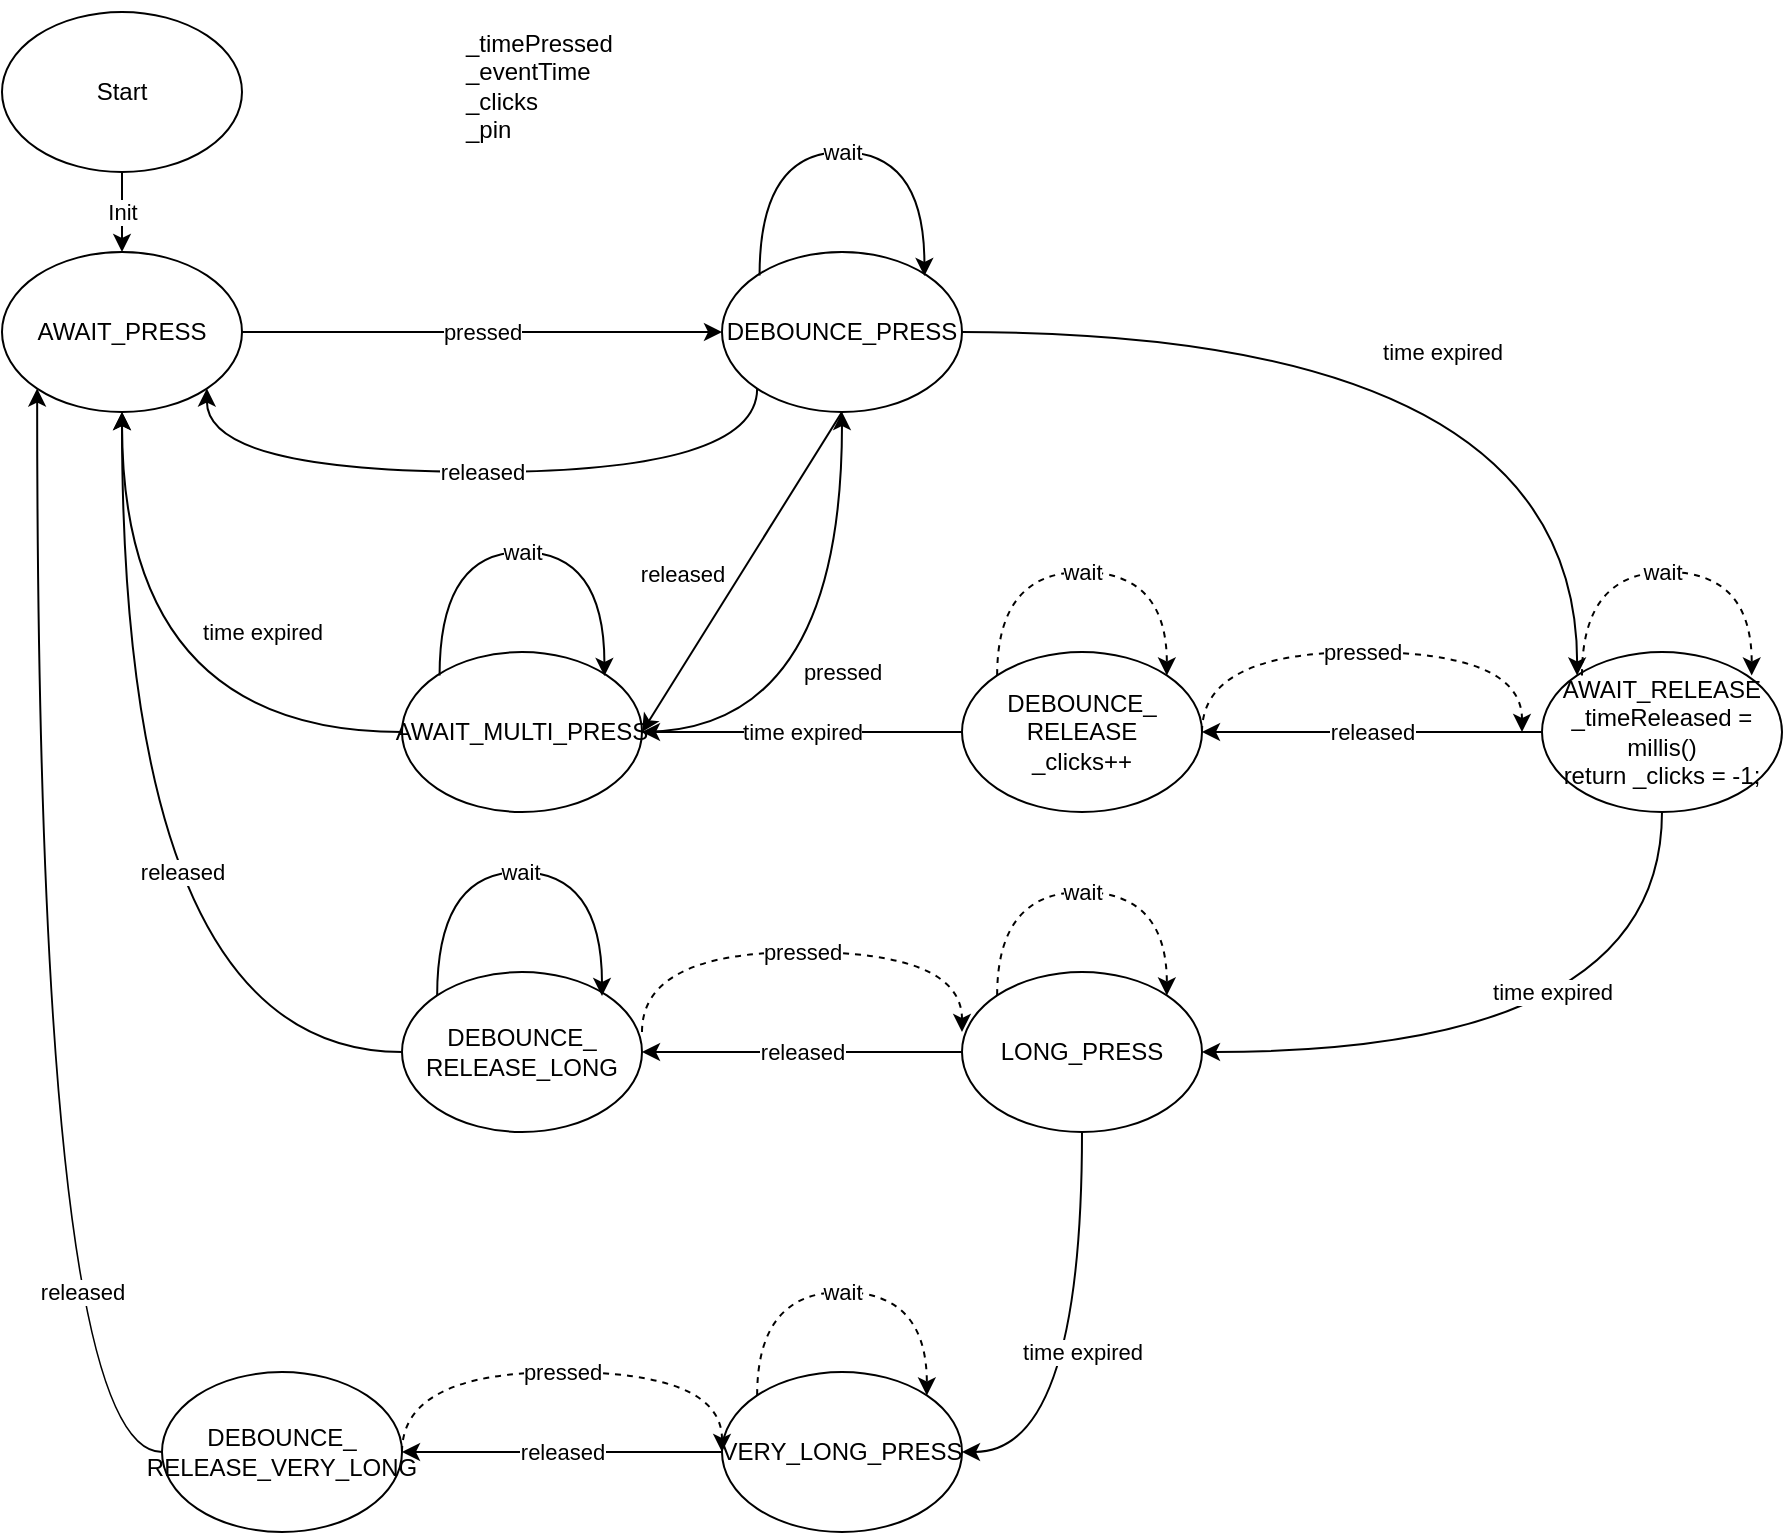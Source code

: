 <mxfile version="13.9.9" type="device" pages="6"><diagram id="E38AAPGU7c0h2o5VEmhs" name="State Machine"><mxGraphModel dx="1086" dy="926" grid="1" gridSize="10" guides="1" tooltips="1" connect="1" arrows="1" fold="1" page="1" pageScale="1" pageWidth="827" pageHeight="1169" math="0" shadow="0"><root><mxCell id="0"/><mxCell id="1" parent="0"/><mxCell id="msKgIhU1QbgDzldDxVYP-1" value="Start" style="ellipse;whiteSpace=wrap;html=1;" parent="1" vertex="1"><mxGeometry x="40" y="40" width="120" height="80" as="geometry"/></mxCell><mxCell id="msKgIhU1QbgDzldDxVYP-2" value="" style="endArrow=classic;html=1;exitX=0.5;exitY=1;exitDx=0;exitDy=0;" parent="1" source="msKgIhU1QbgDzldDxVYP-1" target="msKgIhU1QbgDzldDxVYP-4" edge="1"><mxGeometry relative="1" as="geometry"><mxPoint x="350" y="480" as="sourcePoint"/><mxPoint x="450" y="480" as="targetPoint"/></mxGeometry></mxCell><mxCell id="msKgIhU1QbgDzldDxVYP-3" value="Init" style="edgeLabel;resizable=0;html=1;align=center;verticalAlign=middle;" parent="msKgIhU1QbgDzldDxVYP-2" connectable="0" vertex="1"><mxGeometry relative="1" as="geometry"/></mxCell><UserObject label="AWAIT_PRESS" link="data:page/id,1SXPINGzcglXbOwDwAcH" id="msKgIhU1QbgDzldDxVYP-4"><mxCell style="ellipse;whiteSpace=wrap;html=1;" parent="1" vertex="1"><mxGeometry x="40" y="160" width="120" height="80" as="geometry"/></mxCell></UserObject><UserObject label="DEBOUNCE_PRESS" link="data:page/id,umvYSDIdVLwKMxD__BRO" id="msKgIhU1QbgDzldDxVYP-5"><mxCell style="ellipse;whiteSpace=wrap;html=1;" parent="1" vertex="1"><mxGeometry x="400" y="160" width="120" height="80" as="geometry"/></mxCell></UserObject><UserObject label="AWAIT_RELEASE&lt;br&gt;_timeReleased = millis()&lt;br&gt;return _clicks = -1;" link="data:page/id,mtcKBBccApfZ5TtFrZco" id="msKgIhU1QbgDzldDxVYP-14"><mxCell style="ellipse;whiteSpace=wrap;html=1;" parent="1" vertex="1"><mxGeometry x="810" y="360" width="120" height="80" as="geometry"/></mxCell></UserObject><UserObject label="DEBOUNCE_ RELEASE&lt;br&gt;_clicks++" link="data:page/id,RBLxszRk6NxzeCGEtXUQ" id="msKgIhU1QbgDzldDxVYP-15"><mxCell style="ellipse;whiteSpace=wrap;html=1;" parent="1" vertex="1"><mxGeometry x="520" y="360" width="120" height="80" as="geometry"/></mxCell></UserObject><mxCell id="msKgIhU1QbgDzldDxVYP-16" value="DEBOUNCE_ RELEASE_LONG" style="ellipse;whiteSpace=wrap;html=1;" parent="1" vertex="1"><mxGeometry x="240" y="520" width="120" height="80" as="geometry"/></mxCell><UserObject label="AWAIT_MULTI_PRESS" link="data:page/id,gFVCoux1RvqY4Of76ifM" id="msKgIhU1QbgDzldDxVYP-17"><mxCell style="ellipse;whiteSpace=wrap;html=1;" parent="1" vertex="1"><mxGeometry x="240" y="360" width="120" height="80" as="geometry"/></mxCell></UserObject><mxCell id="msKgIhU1QbgDzldDxVYP-18" value="released" style="endArrow=classic;html=1;entryX=0.5;entryY=1;entryDx=0;entryDy=0;exitX=0;exitY=0.5;exitDx=0;exitDy=0;edgeStyle=orthogonalEdgeStyle;curved=1;" parent="1" source="msKgIhU1QbgDzldDxVYP-16" target="msKgIhU1QbgDzldDxVYP-4" edge="1"><mxGeometry y="-30" relative="1" as="geometry"><mxPoint x="140" y="460" as="sourcePoint"/><mxPoint x="240" y="460" as="targetPoint"/><mxPoint as="offset"/></mxGeometry></mxCell><mxCell id="msKgIhU1QbgDzldDxVYP-20" value="" style="endArrow=classic;html=1;exitX=1;exitY=0.5;exitDx=0;exitDy=0;entryX=0;entryY=0;entryDx=0;entryDy=0;edgeStyle=orthogonalEdgeStyle;curved=1;" parent="1" source="msKgIhU1QbgDzldDxVYP-5" target="msKgIhU1QbgDzldDxVYP-14" edge="1"><mxGeometry relative="1" as="geometry"><mxPoint x="130" y="300" as="sourcePoint"/><mxPoint x="230" y="300" as="targetPoint"/></mxGeometry></mxCell><mxCell id="msKgIhU1QbgDzldDxVYP-21" value="time expired" style="edgeLabel;resizable=0;html=1;align=center;verticalAlign=middle;" parent="msKgIhU1QbgDzldDxVYP-20" connectable="0" vertex="1"><mxGeometry relative="1" as="geometry"><mxPoint y="10" as="offset"/></mxGeometry></mxCell><mxCell id="msKgIhU1QbgDzldDxVYP-22" value="" style="endArrow=classic;html=1;exitX=0.5;exitY=1;exitDx=0;exitDy=0;entryX=1;entryY=0.5;entryDx=0;entryDy=0;edgeStyle=orthogonalEdgeStyle;curved=1;" parent="1" source="msKgIhU1QbgDzldDxVYP-14" target="msKgIhU1QbgDzldDxVYP-35" edge="1"><mxGeometry relative="1" as="geometry"><mxPoint x="500" y="470" as="sourcePoint"/><mxPoint x="600" y="470" as="targetPoint"/></mxGeometry></mxCell><mxCell id="msKgIhU1QbgDzldDxVYP-23" value="time expired" style="edgeLabel;resizable=0;html=1;align=center;verticalAlign=middle;" parent="msKgIhU1QbgDzldDxVYP-22" connectable="0" vertex="1"><mxGeometry relative="1" as="geometry"><mxPoint y="-30" as="offset"/></mxGeometry></mxCell><mxCell id="msKgIhU1QbgDzldDxVYP-24" value="" style="endArrow=classic;html=1;exitX=0;exitY=0.5;exitDx=0;exitDy=0;entryX=1;entryY=0.5;entryDx=0;entryDy=0;edgeStyle=orthogonalEdgeStyle;curved=1;" parent="1" source="msKgIhU1QbgDzldDxVYP-14" target="msKgIhU1QbgDzldDxVYP-15" edge="1"><mxGeometry relative="1" as="geometry"><mxPoint x="630" y="330" as="sourcePoint"/><mxPoint x="580" y="450" as="targetPoint"/></mxGeometry></mxCell><mxCell id="msKgIhU1QbgDzldDxVYP-25" value="released" style="edgeLabel;resizable=0;html=1;align=center;verticalAlign=middle;" parent="msKgIhU1QbgDzldDxVYP-24" connectable="0" vertex="1"><mxGeometry relative="1" as="geometry"/></mxCell><mxCell id="msKgIhU1QbgDzldDxVYP-26" value="" style="endArrow=classic;html=1;exitX=0;exitY=0.5;exitDx=0;exitDy=0;entryX=1;entryY=0.5;entryDx=0;entryDy=0;" parent="1" source="msKgIhU1QbgDzldDxVYP-15" target="msKgIhU1QbgDzldDxVYP-17" edge="1"><mxGeometry relative="1" as="geometry"><mxPoint x="120" y="360" as="sourcePoint"/><mxPoint x="220" y="360" as="targetPoint"/></mxGeometry></mxCell><mxCell id="msKgIhU1QbgDzldDxVYP-27" value="time expired" style="edgeLabel;resizable=0;html=1;align=center;verticalAlign=middle;" parent="msKgIhU1QbgDzldDxVYP-26" connectable="0" vertex="1"><mxGeometry relative="1" as="geometry"/></mxCell><mxCell id="msKgIhU1QbgDzldDxVYP-28" value="" style="endArrow=classic;html=1;exitX=0;exitY=0.5;exitDx=0;exitDy=0;entryX=0.5;entryY=1;entryDx=0;entryDy=0;edgeStyle=orthogonalEdgeStyle;curved=1;" parent="1" source="msKgIhU1QbgDzldDxVYP-17" target="msKgIhU1QbgDzldDxVYP-4" edge="1"><mxGeometry relative="1" as="geometry"><mxPoint x="120" y="360" as="sourcePoint"/><mxPoint x="220" y="360" as="targetPoint"/></mxGeometry></mxCell><mxCell id="msKgIhU1QbgDzldDxVYP-34" value="time expired" style="edgeLabel;html=1;align=center;verticalAlign=middle;resizable=0;points=[];" parent="msKgIhU1QbgDzldDxVYP-28" vertex="1" connectable="0"><mxGeometry x="-0.322" y="-37" relative="1" as="geometry"><mxPoint x="31.67" y="-13" as="offset"/></mxGeometry></mxCell><mxCell id="msKgIhU1QbgDzldDxVYP-30" value="" style="endArrow=classic;html=1;entryX=0;entryY=0.5;entryDx=0;entryDy=0;exitX=1;exitY=0.5;exitDx=0;exitDy=0;" parent="1" source="msKgIhU1QbgDzldDxVYP-4" target="msKgIhU1QbgDzldDxVYP-5" edge="1"><mxGeometry relative="1" as="geometry"><mxPoint x="230" y="199.41" as="sourcePoint"/><mxPoint x="330" y="199.41" as="targetPoint"/></mxGeometry></mxCell><mxCell id="msKgIhU1QbgDzldDxVYP-31" value="pressed" style="edgeLabel;resizable=0;html=1;align=center;verticalAlign=middle;" parent="msKgIhU1QbgDzldDxVYP-30" connectable="0" vertex="1"><mxGeometry relative="1" as="geometry"/></mxCell><mxCell id="msKgIhU1QbgDzldDxVYP-32" value="" style="endArrow=classic;html=1;exitX=1;exitY=0.5;exitDx=0;exitDy=0;entryX=0.5;entryY=1;entryDx=0;entryDy=0;edgeStyle=orthogonalEdgeStyle;curved=1;" parent="1" source="msKgIhU1QbgDzldDxVYP-17" target="msKgIhU1QbgDzldDxVYP-5" edge="1"><mxGeometry relative="1" as="geometry"><mxPoint x="240" y="310" as="sourcePoint"/><mxPoint x="340" y="310" as="targetPoint"/></mxGeometry></mxCell><mxCell id="msKgIhU1QbgDzldDxVYP-33" value="pressed" style="edgeLabel;resizable=0;html=1;align=center;verticalAlign=middle;" parent="msKgIhU1QbgDzldDxVYP-32" connectable="0" vertex="1"><mxGeometry relative="1" as="geometry"/></mxCell><mxCell id="msKgIhU1QbgDzldDxVYP-35" value="LONG_PRESS" style="ellipse;whiteSpace=wrap;html=1;" parent="1" vertex="1"><mxGeometry x="520" y="520" width="120" height="80" as="geometry"/></mxCell><mxCell id="msKgIhU1QbgDzldDxVYP-36" value="" style="endArrow=classic;html=1;entryX=1;entryY=0.5;entryDx=0;entryDy=0;exitX=0;exitY=0.5;exitDx=0;exitDy=0;" parent="1" source="msKgIhU1QbgDzldDxVYP-35" target="msKgIhU1QbgDzldDxVYP-16" edge="1"><mxGeometry relative="1" as="geometry"><mxPoint x="410" y="480" as="sourcePoint"/><mxPoint x="510" y="480" as="targetPoint"/></mxGeometry></mxCell><mxCell id="msKgIhU1QbgDzldDxVYP-37" value="released" style="edgeLabel;resizable=0;html=1;align=center;verticalAlign=middle;" parent="msKgIhU1QbgDzldDxVYP-36" connectable="0" vertex="1"><mxGeometry relative="1" as="geometry"/></mxCell><mxCell id="msKgIhU1QbgDzldDxVYP-38" value="VERY_LONG_PRESS" style="ellipse;whiteSpace=wrap;html=1;" parent="1" vertex="1"><mxGeometry x="400" y="720" width="120" height="80" as="geometry"/></mxCell><mxCell id="msKgIhU1QbgDzldDxVYP-39" value="" style="endArrow=classic;html=1;exitX=0.5;exitY=1;exitDx=0;exitDy=0;entryX=1;entryY=0.5;entryDx=0;entryDy=0;edgeStyle=orthogonalEdgeStyle;curved=1;" parent="1" source="msKgIhU1QbgDzldDxVYP-35" target="msKgIhU1QbgDzldDxVYP-38" edge="1"><mxGeometry relative="1" as="geometry"><mxPoint x="240" y="480" as="sourcePoint"/><mxPoint x="340" y="480" as="targetPoint"/></mxGeometry></mxCell><mxCell id="msKgIhU1QbgDzldDxVYP-40" value="time expired" style="edgeLabel;resizable=0;html=1;align=center;verticalAlign=middle;" parent="msKgIhU1QbgDzldDxVYP-39" connectable="0" vertex="1"><mxGeometry relative="1" as="geometry"/></mxCell><mxCell id="msKgIhU1QbgDzldDxVYP-44" value="" style="endArrow=classic;html=1;edgeStyle=orthogonalEdgeStyle;curved=1;entryX=1;entryY=0.5;entryDx=0;entryDy=0;" parent="1" source="msKgIhU1QbgDzldDxVYP-38" target="CWgchxriJYSUsv_9fSlw-1" edge="1"><mxGeometry relative="1" as="geometry"><mxPoint x="350" y="780" as="sourcePoint"/><mxPoint x="110" y="720" as="targetPoint"/><Array as="points"/></mxGeometry></mxCell><mxCell id="msKgIhU1QbgDzldDxVYP-45" value="released" style="edgeLabel;resizable=0;html=1;align=center;verticalAlign=middle;" parent="msKgIhU1QbgDzldDxVYP-44" connectable="0" vertex="1"><mxGeometry relative="1" as="geometry"/></mxCell><mxCell id="msKgIhU1QbgDzldDxVYP-48" value="" style="endArrow=classic;html=1;edgeStyle=orthogonalEdgeStyle;curved=1;exitX=0;exitY=0;exitDx=0;exitDy=0;" parent="1" source="msKgIhU1QbgDzldDxVYP-16" edge="1"><mxGeometry relative="1" as="geometry"><mxPoint x="290" y="480" as="sourcePoint"/><mxPoint x="340" y="532" as="targetPoint"/><Array as="points"><mxPoint x="258" y="470"/><mxPoint x="340" y="470"/></Array></mxGeometry></mxCell><mxCell id="msKgIhU1QbgDzldDxVYP-49" value="wait" style="edgeLabel;resizable=0;html=1;align=center;verticalAlign=middle;" parent="msKgIhU1QbgDzldDxVYP-48" connectable="0" vertex="1"><mxGeometry relative="1" as="geometry"/></mxCell><mxCell id="xvjPUI_PGttcjpS48xag-2" value="&lt;br&gt;_timePressed&lt;br&gt;_eventTime&amp;nbsp;&lt;br&gt;_clicks&lt;br&gt;_pin" style="text;html=1;strokeColor=none;fillColor=none;align=left;verticalAlign=middle;whiteSpace=wrap;rounded=0;" parent="1" vertex="1"><mxGeometry x="270" y="60" width="40" height="20" as="geometry"/></mxCell><mxCell id="xvjPUI_PGttcjpS48xag-7" value="" style="endArrow=classic;html=1;exitX=0;exitY=1;exitDx=0;exitDy=0;edgeStyle=orthogonalEdgeStyle;curved=1;entryX=1;entryY=1;entryDx=0;entryDy=0;" parent="1" source="msKgIhU1QbgDzldDxVYP-5" target="msKgIhU1QbgDzldDxVYP-4" edge="1"><mxGeometry relative="1" as="geometry"><mxPoint x="210" y="230" as="sourcePoint"/><mxPoint x="160" y="220" as="targetPoint"/><Array as="points"><mxPoint x="418" y="270"/><mxPoint x="142" y="270"/></Array></mxGeometry></mxCell><mxCell id="xvjPUI_PGttcjpS48xag-8" value="released" style="edgeLabel;resizable=0;html=1;align=center;verticalAlign=middle;" parent="xvjPUI_PGttcjpS48xag-7" connectable="0" vertex="1"><mxGeometry relative="1" as="geometry"/></mxCell><mxCell id="xvjPUI_PGttcjpS48xag-9" value="" style="endArrow=classic;html=1;edgeStyle=orthogonalEdgeStyle;curved=1;exitX=0;exitY=0;exitDx=0;exitDy=0;" parent="1" edge="1"><mxGeometry relative="1" as="geometry"><mxPoint x="418.774" y="171.716" as="sourcePoint"/><mxPoint x="501.2" y="172" as="targetPoint"/><Array as="points"><mxPoint x="419.2" y="110"/><mxPoint x="501.2" y="110"/></Array></mxGeometry></mxCell><mxCell id="xvjPUI_PGttcjpS48xag-10" value="wait" style="edgeLabel;resizable=0;html=1;align=center;verticalAlign=middle;" parent="xvjPUI_PGttcjpS48xag-9" connectable="0" vertex="1"><mxGeometry relative="1" as="geometry"/></mxCell><mxCell id="5f1JLdYEF_1j6oZrMxsc-1" value="" style="endArrow=classic;html=1;edgeStyle=orthogonalEdgeStyle;curved=1;exitX=0;exitY=0;exitDx=0;exitDy=0;" parent="1" edge="1"><mxGeometry relative="1" as="geometry"><mxPoint x="258.784" y="371.716" as="sourcePoint"/><mxPoint x="341.21" y="372" as="targetPoint"/><Array as="points"><mxPoint x="259.21" y="310"/><mxPoint x="341.21" y="310"/></Array></mxGeometry></mxCell><mxCell id="5f1JLdYEF_1j6oZrMxsc-2" value="wait" style="edgeLabel;resizable=0;html=1;align=center;verticalAlign=middle;" parent="5f1JLdYEF_1j6oZrMxsc-1" connectable="0" vertex="1"><mxGeometry relative="1" as="geometry"/></mxCell><mxCell id="5f1JLdYEF_1j6oZrMxsc-3" value="" style="endArrow=classic;html=1;" parent="1" edge="1"><mxGeometry relative="1" as="geometry"><mxPoint x="460" y="240" as="sourcePoint"/><mxPoint x="360" y="400" as="targetPoint"/></mxGeometry></mxCell><mxCell id="5f1JLdYEF_1j6oZrMxsc-4" value="released" style="edgeLabel;resizable=0;html=1;align=center;verticalAlign=middle;" parent="5f1JLdYEF_1j6oZrMxsc-3" connectable="0" vertex="1"><mxGeometry relative="1" as="geometry"><mxPoint x="-30.18" y="0.29" as="offset"/></mxGeometry></mxCell><mxCell id="VhyqnMH0IOUGk03z1Ydu-6" value="released" style="endArrow=classic;html=1;edgeStyle=orthogonalEdgeStyle;curved=1;exitX=0;exitY=0.5;exitDx=0;exitDy=0;entryX=0;entryY=1;entryDx=0;entryDy=0;" parent="1" source="CWgchxriJYSUsv_9fSlw-1" target="msKgIhU1QbgDzldDxVYP-4" edge="1"><mxGeometry x="-0.521" y="-22" width="50" height="50" relative="1" as="geometry"><mxPoint x="-60" y="640" as="sourcePoint"/><mxPoint x="100" y="250" as="targetPoint"/><Array as="points"><mxPoint x="58" y="760"/></Array><mxPoint as="offset"/></mxGeometry></mxCell><mxCell id="VhyqnMH0IOUGk03z1Ydu-7" value="" style="endArrow=classic;html=1;edgeStyle=orthogonalEdgeStyle;curved=1;exitX=0;exitY=0;exitDx=0;exitDy=0;entryX=1;entryY=0;entryDx=0;entryDy=0;dashed=1;" parent="1" edge="1" target="msKgIhU1QbgDzldDxVYP-38" source="msKgIhU1QbgDzldDxVYP-38"><mxGeometry relative="1" as="geometry"><mxPoint x="430.004" y="701.716" as="sourcePoint"/><mxPoint x="512.43" y="702" as="targetPoint"/><Array as="points"><mxPoint x="418" y="680"/><mxPoint x="502" y="680"/></Array></mxGeometry></mxCell><mxCell id="VhyqnMH0IOUGk03z1Ydu-8" value="wait" style="edgeLabel;resizable=0;html=1;align=center;verticalAlign=middle;" parent="VhyqnMH0IOUGk03z1Ydu-7" connectable="0" vertex="1"><mxGeometry relative="1" as="geometry"><mxPoint x="0.12" as="offset"/></mxGeometry></mxCell><mxCell id="CWgchxriJYSUsv_9fSlw-5" value="pressed" style="edgeStyle=orthogonalEdgeStyle;rounded=0;orthogonalLoop=1;jettySize=auto;html=1;exitX=1;exitY=0.5;exitDx=0;exitDy=0;entryX=0;entryY=0.5;entryDx=0;entryDy=0;curved=1;dashed=1;" edge="1" parent="1" source="CWgchxriJYSUsv_9fSlw-1" target="msKgIhU1QbgDzldDxVYP-38"><mxGeometry relative="1" as="geometry"><Array as="points"><mxPoint x="240" y="720"/><mxPoint x="400" y="720"/></Array></mxGeometry></mxCell><mxCell id="CWgchxriJYSUsv_9fSlw-1" value="DEBOUNCE_ RELEASE_VERY_LONG" style="ellipse;whiteSpace=wrap;html=1;" vertex="1" parent="1"><mxGeometry x="120" y="720" width="120" height="80" as="geometry"/></mxCell><mxCell id="CWgchxriJYSUsv_9fSlw-7" value="" style="endArrow=classic;html=1;edgeStyle=orthogonalEdgeStyle;curved=1;exitX=0;exitY=0;exitDx=0;exitDy=0;entryX=1;entryY=0;entryDx=0;entryDy=0;dashed=1;" edge="1" parent="1"><mxGeometry relative="1" as="geometry"><mxPoint x="537.574" y="531.716" as="sourcePoint"/><mxPoint x="622.426" y="531.716" as="targetPoint"/><Array as="points"><mxPoint x="538" y="480"/><mxPoint x="622" y="480"/></Array></mxGeometry></mxCell><mxCell id="CWgchxriJYSUsv_9fSlw-8" value="wait" style="edgeLabel;resizable=0;html=1;align=center;verticalAlign=middle;" connectable="0" vertex="1" parent="CWgchxriJYSUsv_9fSlw-7"><mxGeometry relative="1" as="geometry"><mxPoint x="0.12" as="offset"/></mxGeometry></mxCell><mxCell id="CWgchxriJYSUsv_9fSlw-11" value="" style="endArrow=classic;html=1;edgeStyle=orthogonalEdgeStyle;curved=1;exitX=0;exitY=0;exitDx=0;exitDy=0;entryX=1;entryY=0;entryDx=0;entryDy=0;dashed=1;" edge="1" parent="1" source="msKgIhU1QbgDzldDxVYP-15" target="msKgIhU1QbgDzldDxVYP-15"><mxGeometry relative="1" as="geometry"><mxPoint x="537.574" y="359.996" as="sourcePoint"/><mxPoint x="622.426" y="359.996" as="targetPoint"/><Array as="points"><mxPoint x="538" y="320"/><mxPoint x="622" y="320"/></Array></mxGeometry></mxCell><mxCell id="CWgchxriJYSUsv_9fSlw-12" value="wait" style="edgeLabel;resizable=0;html=1;align=center;verticalAlign=middle;" connectable="0" vertex="1" parent="CWgchxriJYSUsv_9fSlw-11"><mxGeometry relative="1" as="geometry"><mxPoint x="-0.01" as="offset"/></mxGeometry></mxCell><mxCell id="CWgchxriJYSUsv_9fSlw-13" value="pressed" style="edgeStyle=orthogonalEdgeStyle;rounded=0;orthogonalLoop=1;jettySize=auto;html=1;exitX=1;exitY=0.5;exitDx=0;exitDy=0;entryX=0;entryY=0.5;entryDx=0;entryDy=0;curved=1;dashed=1;" edge="1" parent="1"><mxGeometry relative="1" as="geometry"><mxPoint x="360" y="550" as="sourcePoint"/><mxPoint x="520" y="550" as="targetPoint"/><Array as="points"><mxPoint x="360" y="510"/><mxPoint x="520" y="510"/></Array></mxGeometry></mxCell><mxCell id="CWgchxriJYSUsv_9fSlw-14" value="pressed" style="edgeStyle=orthogonalEdgeStyle;rounded=0;orthogonalLoop=1;jettySize=auto;html=1;exitX=1;exitY=0.5;exitDx=0;exitDy=0;entryX=0;entryY=0.5;entryDx=0;entryDy=0;curved=1;dashed=1;" edge="1" parent="1"><mxGeometry relative="1" as="geometry"><mxPoint x="640" y="400" as="sourcePoint"/><mxPoint x="800" y="400" as="targetPoint"/><Array as="points"><mxPoint x="640" y="360"/><mxPoint x="800" y="360"/></Array></mxGeometry></mxCell><mxCell id="CWgchxriJYSUsv_9fSlw-15" value="" style="endArrow=classic;html=1;edgeStyle=orthogonalEdgeStyle;curved=1;exitX=0;exitY=0;exitDx=0;exitDy=0;entryX=1;entryY=0;entryDx=0;entryDy=0;dashed=1;" edge="1" parent="1"><mxGeometry relative="1" as="geometry"><mxPoint x="830.004" y="371.716" as="sourcePoint"/><mxPoint x="914.856" y="371.716" as="targetPoint"/><Array as="points"><mxPoint x="830" y="320"/><mxPoint x="915" y="320"/></Array></mxGeometry></mxCell><mxCell id="CWgchxriJYSUsv_9fSlw-16" value="wait" style="edgeLabel;resizable=0;html=1;align=center;verticalAlign=middle;" connectable="0" vertex="1" parent="CWgchxriJYSUsv_9fSlw-15"><mxGeometry relative="1" as="geometry"><mxPoint x="-2.28" as="offset"/></mxGeometry></mxCell></root></mxGraphModel></diagram><diagram id="1SXPINGzcglXbOwDwAcH" name="AWAIT_PRESS"><mxGraphModel dx="1086" dy="926" grid="1" gridSize="10" guides="1" tooltips="1" connect="1" arrows="1" fold="1" page="1" pageScale="1" pageWidth="827" pageHeight="1169" math="0" shadow="0"><root><mxCell id="SHid79Ep3_GGTJ41gWJh-0"/><mxCell id="SHid79Ep3_GGTJ41gWJh-1" parent="SHid79Ep3_GGTJ41gWJh-0"/><mxCell id="gjqrJtPc9CJQRKqEyfnL-0" value="no" style="edgeStyle=orthogonalEdgeStyle;rounded=0;orthogonalLoop=1;jettySize=auto;html=1;exitX=1;exitY=0.5;exitDx=0;exitDy=0;entryX=1;entryY=0.5;entryDx=0;entryDy=0;" parent="SHid79Ep3_GGTJ41gWJh-1" source="gjqrJtPc9CJQRKqEyfnL-2" target="gjqrJtPc9CJQRKqEyfnL-9" edge="1"><mxGeometry x="-0.484" relative="1" as="geometry"><Array as="points"><mxPoint x="520" y="440"/><mxPoint x="520" y="900"/></Array><mxPoint x="430" y="660" as="targetPoint"/><mxPoint as="offset"/></mxGeometry></mxCell><mxCell id="gjqrJtPc9CJQRKqEyfnL-1" value="yes" style="edgeStyle=orthogonalEdgeStyle;rounded=0;orthogonalLoop=1;jettySize=auto;html=1;" parent="SHid79Ep3_GGTJ41gWJh-1" source="gjqrJtPc9CJQRKqEyfnL-2" target="gjqrJtPc9CJQRKqEyfnL-8" edge="1"><mxGeometry relative="1" as="geometry"/></mxCell><mxCell id="gjqrJtPc9CJQRKqEyfnL-2" value="switch pressed ?" style="rhombus;whiteSpace=wrap;html=1;" parent="SHid79Ep3_GGTJ41gWJh-1" vertex="1"><mxGeometry x="240" y="400" width="200" height="80" as="geometry"/></mxCell><mxCell id="87Hdc59fG1MIEiqKBfUB-3" style="edgeStyle=orthogonalEdgeStyle;rounded=0;orthogonalLoop=1;jettySize=auto;html=1;exitX=0.5;exitY=1;exitDx=0;exitDy=0;entryX=0.5;entryY=0;entryDx=0;entryDy=0;" parent="SHid79Ep3_GGTJ41gWJh-1" source="gjqrJtPc9CJQRKqEyfnL-4" target="gjqrJtPc9CJQRKqEyfnL-6" edge="1"><mxGeometry relative="1" as="geometry"/></mxCell><mxCell id="gjqrJtPc9CJQRKqEyfnL-4" value="&lt;span&gt;START&lt;/span&gt;" style="rounded=1;whiteSpace=wrap;html=1;arcSize=50;" parent="SHid79Ep3_GGTJ41gWJh-1" vertex="1"><mxGeometry x="240" y="80" width="200" height="40" as="geometry"/></mxCell><mxCell id="gjqrJtPc9CJQRKqEyfnL-5" style="edgeStyle=orthogonalEdgeStyle;rounded=0;orthogonalLoop=1;jettySize=auto;html=1;exitX=0.5;exitY=1;exitDx=0;exitDy=0;entryX=0.5;entryY=0;entryDx=0;entryDy=0;" parent="SHid79Ep3_GGTJ41gWJh-1" source="gjqrJtPc9CJQRKqEyfnL-6" target="gjqrJtPc9CJQRKqEyfnL-11" edge="1"><mxGeometry relative="1" as="geometry"><mxPoint x="350" y="260" as="targetPoint"/></mxGeometry></mxCell><mxCell id="gjqrJtPc9CJQRKqEyfnL-6" value="&lt;span&gt;_clicks = 0&lt;br&gt;&lt;/span&gt;_event = NO_EVENT&lt;br&gt;&lt;span&gt;_message = NO_MESSAGE&lt;br&gt;&lt;/span&gt;" style="rounded=0;whiteSpace=wrap;html=1;" parent="SHid79Ep3_GGTJ41gWJh-1" vertex="1"><mxGeometry x="240" y="200" width="200" height="40" as="geometry"/></mxCell><mxCell id="87Hdc59fG1MIEiqKBfUB-1" style="edgeStyle=orthogonalEdgeStyle;rounded=0;orthogonalLoop=1;jettySize=auto;html=1;exitX=0.5;exitY=1;exitDx=0;exitDy=0;entryX=0.5;entryY=0;entryDx=0;entryDy=0;" parent="SHid79Ep3_GGTJ41gWJh-1" source="gjqrJtPc9CJQRKqEyfnL-8" target="gjqrJtPc9CJQRKqEyfnL-9" edge="1"><mxGeometry relative="1" as="geometry"><mxPoint x="340" y="640" as="targetPoint"/></mxGeometry></mxCell><mxCell id="gjqrJtPc9CJQRKqEyfnL-8" value="&lt;span style=&quot;color: rgb(0 , 0 , 0) ; font-family: &amp;#34;helvetica&amp;#34; ; font-size: 12px ; font-style: normal ; font-weight: 400 ; letter-spacing: normal ; text-align: center ; text-indent: 0px ; text-transform: none ; word-spacing: 0px ; background-color: rgb(248 , 249 , 250) ; display: inline ; float: none&quot;&gt;_timePressed = millis()&lt;/span&gt;&lt;br&gt;_state = DEBOUNCE_PRESS" style="rounded=0;whiteSpace=wrap;html=1;" parent="SHid79Ep3_GGTJ41gWJh-1" vertex="1"><mxGeometry x="240" y="560" width="200" height="40" as="geometry"/></mxCell><mxCell id="gjqrJtPc9CJQRKqEyfnL-9" value="&lt;span&gt;STOP&lt;/span&gt;" style="rounded=1;whiteSpace=wrap;html=1;arcSize=50;" parent="SHid79Ep3_GGTJ41gWJh-1" vertex="1"><mxGeometry x="240" y="880" width="200" height="40" as="geometry"/></mxCell><mxCell id="gjqrJtPc9CJQRKqEyfnL-10" style="edgeStyle=orthogonalEdgeStyle;rounded=0;orthogonalLoop=1;jettySize=auto;html=1;exitX=0.5;exitY=1;exitDx=0;exitDy=0;entryX=0.5;entryY=0;entryDx=0;entryDy=0;" parent="SHid79Ep3_GGTJ41gWJh-1" source="gjqrJtPc9CJQRKqEyfnL-11" target="gjqrJtPc9CJQRKqEyfnL-2" edge="1"><mxGeometry relative="1" as="geometry"/></mxCell><mxCell id="gjqrJtPc9CJQRKqEyfnL-11" value="&lt;span&gt;read _pin&lt;/span&gt;" style="rounded=0;whiteSpace=wrap;html=1;" parent="SHid79Ep3_GGTJ41gWJh-1" vertex="1"><mxGeometry x="240" y="280" width="200" height="40" as="geometry"/></mxCell></root></mxGraphModel></diagram><diagram id="umvYSDIdVLwKMxD__BRO" name="DEBOUNCE_PRESS"><mxGraphModel dx="1086" dy="926" grid="1" gridSize="10" guides="1" tooltips="1" connect="1" arrows="1" fold="1" page="1" pageScale="1" pageWidth="827" pageHeight="1169" math="0" shadow="0"><root><mxCell id="_osxNUWg3PgcesxppxOL-0"/><mxCell id="_osxNUWg3PgcesxppxOL-1" parent="_osxNUWg3PgcesxppxOL-0"/><mxCell id="MMWl5ahjjji_dscTEM5u-1" value="yes" style="edgeStyle=orthogonalEdgeStyle;rounded=0;orthogonalLoop=1;jettySize=auto;html=1;entryX=0.5;entryY=0;entryDx=0;entryDy=0;" parent="_osxNUWg3PgcesxppxOL-1" source="MMWl5ahjjji_dscTEM5u-2" target="hJVykxMt6RKFHFcMvJgp-0" edge="1"><mxGeometry relative="1" as="geometry"/></mxCell><mxCell id="hJVykxMt6RKFHFcMvJgp-4" value="no" style="edgeStyle=orthogonalEdgeStyle;rounded=0;orthogonalLoop=1;jettySize=auto;html=1;exitX=1;exitY=0.5;exitDx=0;exitDy=0;entryX=0.5;entryY=0;entryDx=0;entryDy=0;" parent="_osxNUWg3PgcesxppxOL-1" source="MMWl5ahjjji_dscTEM5u-2" target="MMWl5ahjjji_dscTEM5u-13" edge="1"><mxGeometry x="0.348" relative="1" as="geometry"><Array as="points"><mxPoint x="620" y="360"/></Array><mxPoint as="offset"/></mxGeometry></mxCell><mxCell id="MMWl5ahjjji_dscTEM5u-2" value="switch pressed ?" style="rhombus;whiteSpace=wrap;html=1;" parent="_osxNUWg3PgcesxppxOL-1" vertex="1"><mxGeometry x="240" y="320" width="200" height="80" as="geometry"/></mxCell><mxCell id="MMWl5ahjjji_dscTEM5u-3" style="edgeStyle=orthogonalEdgeStyle;rounded=0;orthogonalLoop=1;jettySize=auto;html=1;exitX=0.5;exitY=1;exitDx=0;exitDy=0;entryX=0.5;entryY=0;entryDx=0;entryDy=0;" parent="_osxNUWg3PgcesxppxOL-1" source="MMWl5ahjjji_dscTEM5u-4" target="MMWl5ahjjji_dscTEM5u-11" edge="1"><mxGeometry relative="1" as="geometry"><mxPoint x="335" y="180" as="targetPoint"/></mxGeometry></mxCell><mxCell id="MMWl5ahjjji_dscTEM5u-4" value="&lt;span&gt;START&lt;/span&gt;" style="rounded=1;whiteSpace=wrap;html=1;arcSize=50;" parent="_osxNUWg3PgcesxppxOL-1" vertex="1"><mxGeometry x="240" y="80" width="200" height="40" as="geometry"/></mxCell><mxCell id="w5ilPqMlNRcgoNQCwbDQ-2" style="edgeStyle=orthogonalEdgeStyle;rounded=0;orthogonalLoop=1;jettySize=auto;html=1;exitX=0.5;exitY=1;exitDx=0;exitDy=0;entryX=0.5;entryY=0;entryDx=0;entryDy=0;" parent="_osxNUWg3PgcesxppxOL-1" source="MMWl5ahjjji_dscTEM5u-8" target="MMWl5ahjjji_dscTEM5u-9" edge="1"><mxGeometry relative="1" as="geometry"><mxPoint x="340" y="710" as="targetPoint"/></mxGeometry></mxCell><mxCell id="MMWl5ahjjji_dscTEM5u-8" value="_state = AWAIT_RELEASE&lt;br&gt;_message = NO_MESSAGE" style="rounded=0;whiteSpace=wrap;html=1;" parent="_osxNUWg3PgcesxppxOL-1" vertex="1"><mxGeometry x="240" y="640" width="200" height="40" as="geometry"/></mxCell><mxCell id="MMWl5ahjjji_dscTEM5u-9" value="&lt;span&gt;STOP&lt;/span&gt;" style="rounded=1;whiteSpace=wrap;html=1;arcSize=50;" parent="_osxNUWg3PgcesxppxOL-1" vertex="1"><mxGeometry x="240" y="760" width="200" height="40" as="geometry"/></mxCell><mxCell id="MMWl5ahjjji_dscTEM5u-10" style="edgeStyle=orthogonalEdgeStyle;rounded=0;orthogonalLoop=1;jettySize=auto;html=1;exitX=0.5;exitY=1;exitDx=0;exitDy=0;entryX=0.5;entryY=0;entryDx=0;entryDy=0;" parent="_osxNUWg3PgcesxppxOL-1" source="MMWl5ahjjji_dscTEM5u-11" target="MMWl5ahjjji_dscTEM5u-2" edge="1"><mxGeometry relative="1" as="geometry"/></mxCell><mxCell id="MMWl5ahjjji_dscTEM5u-11" value="&lt;span&gt;read _pin&lt;/span&gt;" style="rounded=0;whiteSpace=wrap;html=1;" parent="_osxNUWg3PgcesxppxOL-1" vertex="1"><mxGeometry x="240" y="200" width="200" height="40" as="geometry"/></mxCell><mxCell id="w5ilPqMlNRcgoNQCwbDQ-3" style="edgeStyle=orthogonalEdgeStyle;rounded=0;orthogonalLoop=1;jettySize=auto;html=1;exitX=0.5;exitY=1;exitDx=0;exitDy=0;entryX=1;entryY=0.5;entryDx=0;entryDy=0;" parent="_osxNUWg3PgcesxppxOL-1" source="MMWl5ahjjji_dscTEM5u-13" target="MMWl5ahjjji_dscTEM5u-9" edge="1"><mxGeometry relative="1" as="geometry"><mxPoint x="425" y="740" as="targetPoint"/></mxGeometry></mxCell><mxCell id="MMWl5ahjjji_dscTEM5u-13" value="_state = AWAIT_PRESS&lt;br&gt;_message = BOUNCING_PRESSED" style="rounded=0;whiteSpace=wrap;html=1;" parent="_osxNUWg3PgcesxppxOL-1" vertex="1"><mxGeometry x="520" y="640" width="200" height="40" as="geometry"/></mxCell><mxCell id="hJVykxMt6RKFHFcMvJgp-1" value="yes" style="edgeStyle=orthogonalEdgeStyle;rounded=0;orthogonalLoop=1;jettySize=auto;html=1;entryX=0.5;entryY=0;entryDx=0;entryDy=0;" parent="_osxNUWg3PgcesxppxOL-1" source="hJVykxMt6RKFHFcMvJgp-0" target="MMWl5ahjjji_dscTEM5u-8" edge="1"><mxGeometry relative="1" as="geometry"/></mxCell><mxCell id="dH0mnih-dNyvKSXUF5ZA-1" value="no" style="edgeStyle=orthogonalEdgeStyle;rounded=0;orthogonalLoop=1;jettySize=auto;html=1;" parent="_osxNUWg3PgcesxppxOL-1" source="hJVykxMt6RKFHFcMvJgp-0" edge="1"><mxGeometry relative="1" as="geometry"><mxPoint x="480" y="780" as="targetPoint"/></mxGeometry></mxCell><mxCell id="hJVykxMt6RKFHFcMvJgp-0" value="time elapsed ?" style="rhombus;whiteSpace=wrap;html=1;" parent="_osxNUWg3PgcesxppxOL-1" vertex="1"><mxGeometry x="240" y="480" width="200" height="80" as="geometry"/></mxCell><mxCell id="dH0mnih-dNyvKSXUF5ZA-0" value="BOUNCING" style="text;html=1;strokeColor=none;fillColor=none;align=center;verticalAlign=middle;whiteSpace=wrap;rounded=0;" parent="_osxNUWg3PgcesxppxOL-1" vertex="1"><mxGeometry x="560" y="320" width="117.5" height="20" as="geometry"/></mxCell><mxCell id="xgyWcAjBfMYXeaiBuMvH-0" value="BOUNCING" style="text;html=1;strokeColor=none;fillColor=none;align=center;verticalAlign=middle;whiteSpace=wrap;rounded=0;" vertex="1" parent="_osxNUWg3PgcesxppxOL-1"><mxGeometry x="450" y="480" width="117.5" height="20" as="geometry"/></mxCell></root></mxGraphModel></diagram><diagram id="mtcKBBccApfZ5TtFrZco" name="AWAIT_RELEASE"><mxGraphModel dx="1086" dy="926" grid="1" gridSize="10" guides="1" tooltips="1" connect="1" arrows="1" fold="1" page="1" pageScale="1" pageWidth="827" pageHeight="1169" math="0" shadow="0"><root><mxCell id="cHn9OzkLjXO28XTKdFW2-0"/><mxCell id="cHn9OzkLjXO28XTKdFW2-1" parent="cHn9OzkLjXO28XTKdFW2-0"/><mxCell id="QHTqzhPKd9Wf_mG8kh1I-16" value="yes" style="edgeStyle=orthogonalEdgeStyle;rounded=0;orthogonalLoop=1;jettySize=auto;html=1;exitX=0.5;exitY=1;exitDx=0;exitDy=0;entryX=0.5;entryY=0;entryDx=0;entryDy=0;" parent="cHn9OzkLjXO28XTKdFW2-1" source="QHTqzhPKd9Wf_mG8kh1I-2" target="QHTqzhPKd9Wf_mG8kh1I-6" edge="1"><mxGeometry x="-0.333" relative="1" as="geometry"><mxPoint as="offset"/></mxGeometry></mxCell><mxCell id="QHTqzhPKd9Wf_mG8kh1I-17" value="no" style="edgeStyle=orthogonalEdgeStyle;rounded=0;orthogonalLoop=1;jettySize=auto;html=1;exitX=1;exitY=0.5;exitDx=0;exitDy=0;entryX=0.5;entryY=0;entryDx=0;entryDy=0;" parent="cHn9OzkLjXO28XTKdFW2-1" source="QHTqzhPKd9Wf_mG8kh1I-2" target="QHTqzhPKd9Wf_mG8kh1I-14" edge="1"><mxGeometry x="0.158" relative="1" as="geometry"><mxPoint as="offset"/></mxGeometry></mxCell><mxCell id="QHTqzhPKd9Wf_mG8kh1I-2" value="switch released ?" style="rhombus;whiteSpace=wrap;html=1;" parent="cHn9OzkLjXO28XTKdFW2-1" vertex="1"><mxGeometry x="230" y="320" width="200" height="80" as="geometry"/></mxCell><mxCell id="QHTqzhPKd9Wf_mG8kh1I-3" style="edgeStyle=orthogonalEdgeStyle;rounded=0;orthogonalLoop=1;jettySize=auto;html=1;exitX=0.5;exitY=1;exitDx=0;exitDy=0;entryX=0.5;entryY=0;entryDx=0;entryDy=0;" parent="cHn9OzkLjXO28XTKdFW2-1" source="QHTqzhPKd9Wf_mG8kh1I-4" target="amjHzFDGnsboHAEF8k-p-0" edge="1"><mxGeometry relative="1" as="geometry"><mxPoint x="325" y="140" as="targetPoint"/></mxGeometry></mxCell><mxCell id="QHTqzhPKd9Wf_mG8kh1I-4" value="&lt;span&gt;START&lt;/span&gt;" style="rounded=1;whiteSpace=wrap;html=1;arcSize=50;" parent="cHn9OzkLjXO28XTKdFW2-1" vertex="1"><mxGeometry x="230" y="40" width="200" height="40" as="geometry"/></mxCell><mxCell id="QHTqzhPKd9Wf_mG8kh1I-5" style="edgeStyle=orthogonalEdgeStyle;rounded=0;orthogonalLoop=1;jettySize=auto;html=1;exitX=0.5;exitY=1;exitDx=0;exitDy=0;entryX=0.5;entryY=0;entryDx=0;entryDy=0;" parent="cHn9OzkLjXO28XTKdFW2-1" source="QHTqzhPKd9Wf_mG8kh1I-6" target="QHTqzhPKd9Wf_mG8kh1I-7" edge="1"><mxGeometry relative="1" as="geometry"><mxPoint x="330" y="630" as="targetPoint"/></mxGeometry></mxCell><mxCell id="QHTqzhPKd9Wf_mG8kh1I-6" value="&lt;div&gt;_timeReleased = millis();&lt;/div&gt;&lt;div&gt;&lt;span&gt;&amp;nbsp;_state = DEBOUNCE_RELEASE&lt;/span&gt;&lt;br&gt;&lt;/div&gt;" style="rounded=0;whiteSpace=wrap;html=1;" parent="cHn9OzkLjXO28XTKdFW2-1" vertex="1"><mxGeometry x="230" y="520" width="200" height="40" as="geometry"/></mxCell><mxCell id="QHTqzhPKd9Wf_mG8kh1I-7" value="&lt;span&gt;STOP&lt;/span&gt;" style="rounded=1;whiteSpace=wrap;html=1;arcSize=50;" parent="cHn9OzkLjXO28XTKdFW2-1" vertex="1"><mxGeometry x="230" y="880" width="200" height="40" as="geometry"/></mxCell><mxCell id="QHTqzhPKd9Wf_mG8kh1I-8" style="edgeStyle=orthogonalEdgeStyle;rounded=0;orthogonalLoop=1;jettySize=auto;html=1;exitX=0.5;exitY=1;exitDx=0;exitDy=0;entryX=0.5;entryY=0;entryDx=0;entryDy=0;" parent="cHn9OzkLjXO28XTKdFW2-1" source="QHTqzhPKd9Wf_mG8kh1I-9" target="QHTqzhPKd9Wf_mG8kh1I-2" edge="1"><mxGeometry relative="1" as="geometry"/></mxCell><mxCell id="QHTqzhPKd9Wf_mG8kh1I-9" value="&lt;span&gt;read _pin&lt;/span&gt;" style="rounded=0;whiteSpace=wrap;html=1;" parent="cHn9OzkLjXO28XTKdFW2-1" vertex="1"><mxGeometry x="230" y="200" width="200" height="40" as="geometry"/></mxCell><mxCell id="QQiCX_yfeHWjRWppba5L-1" style="edgeStyle=orthogonalEdgeStyle;rounded=0;orthogonalLoop=1;jettySize=auto;html=1;" parent="cHn9OzkLjXO28XTKdFW2-1" source="QHTqzhPKd9Wf_mG8kh1I-11" edge="1"><mxGeometry relative="1" as="geometry"><mxPoint x="570" y="900" as="targetPoint"/></mxGeometry></mxCell><mxCell id="QHTqzhPKd9Wf_mG8kh1I-11" value="_state = LONG_PRESS&lt;br&gt;_event = SWITCH_HOLD&lt;br&gt;&amp;nbsp;return _clicks = -1" style="rounded=0;whiteSpace=wrap;html=1;" parent="cHn9OzkLjXO28XTKdFW2-1" vertex="1"><mxGeometry x="470" y="760" width="200" height="40" as="geometry"/></mxCell><mxCell id="QHTqzhPKd9Wf_mG8kh1I-18" value="yes" style="edgeStyle=orthogonalEdgeStyle;rounded=0;orthogonalLoop=1;jettySize=auto;html=1;exitX=0.5;exitY=1;exitDx=0;exitDy=0;" parent="cHn9OzkLjXO28XTKdFW2-1" source="QHTqzhPKd9Wf_mG8kh1I-14" target="QHTqzhPKd9Wf_mG8kh1I-11" edge="1"><mxGeometry relative="1" as="geometry"/></mxCell><mxCell id="QHTqzhPKd9Wf_mG8kh1I-14" value="time elapsed ?" style="rhombus;whiteSpace=wrap;html=1;" parent="cHn9OzkLjXO28XTKdFW2-1" vertex="1"><mxGeometry x="470" y="600" width="200" height="80" as="geometry"/></mxCell><mxCell id="QHTqzhPKd9Wf_mG8kh1I-15" value="no return of _clicks" style="text;html=1;strokeColor=none;fillColor=none;align=center;verticalAlign=middle;whiteSpace=wrap;rounded=0;" parent="cHn9OzkLjXO28XTKdFW2-1" vertex="1"><mxGeometry x="160" y="610" width="117.5" height="20" as="geometry"/></mxCell><mxCell id="MuE3bJ8PPScNV4rRhMQP-0" value="no" style="edgeStyle=orthogonalEdgeStyle;rounded=0;orthogonalLoop=1;jettySize=auto;html=1;exitX=1;exitY=0.5;exitDx=0;exitDy=0;entryX=1;entryY=0.5;entryDx=0;entryDy=0;" parent="cHn9OzkLjXO28XTKdFW2-1" source="QHTqzhPKd9Wf_mG8kh1I-14" target="QHTqzhPKd9Wf_mG8kh1I-7" edge="1"><mxGeometry x="-0.586" relative="1" as="geometry"><mxPoint x="635" y="400" as="sourcePoint"/><mxPoint x="330" y="660" as="targetPoint"/><Array as="points"><mxPoint x="710" y="640"/><mxPoint x="710" y="900"/></Array><mxPoint as="offset"/></mxGeometry></mxCell><mxCell id="amjHzFDGnsboHAEF8k-p-1" style="edgeStyle=orthogonalEdgeStyle;rounded=0;orthogonalLoop=1;jettySize=auto;html=1;entryX=0.5;entryY=0;entryDx=0;entryDy=0;" parent="cHn9OzkLjXO28XTKdFW2-1" source="amjHzFDGnsboHAEF8k-p-0" target="QHTqzhPKd9Wf_mG8kh1I-9" edge="1"><mxGeometry relative="1" as="geometry"/></mxCell><mxCell id="amjHzFDGnsboHAEF8k-p-0" value="_message = NO_MESSAGE" style="rounded=0;whiteSpace=wrap;html=1;" parent="cHn9OzkLjXO28XTKdFW2-1" vertex="1"><mxGeometry x="230" y="120" width="200" height="40" as="geometry"/></mxCell><mxCell id="hFKXZzvmjSCWYZ7clr7_-2" value="LONG PRESS" style="text;html=1;strokeColor=none;fillColor=none;align=center;verticalAlign=middle;whiteSpace=wrap;rounded=0;" vertex="1" parent="cHn9OzkLjXO28XTKdFW2-1"><mxGeometry x="600" y="350" width="110" height="20" as="geometry"/></mxCell></root></mxGraphModel></diagram><diagram name="DEBOUNCE_RELEASE" id="RBLxszRk6NxzeCGEtXUQ"><mxGraphModel dx="1422" dy="942" grid="1" gridSize="10" guides="1" tooltips="1" connect="1" arrows="1" fold="1" page="1" pageScale="1" pageWidth="827" pageHeight="1169" math="0" shadow="0"><root><mxCell id="bNzkpUO0pigZne380ZMI-0"/><mxCell id="bNzkpUO0pigZne380ZMI-1" parent="bNzkpUO0pigZne380ZMI-0"/><mxCell id="bNzkpUO0pigZne380ZMI-2" value="yes" style="edgeStyle=orthogonalEdgeStyle;rounded=0;orthogonalLoop=1;jettySize=auto;html=1;entryX=0.5;entryY=0;entryDx=0;entryDy=0;" parent="bNzkpUO0pigZne380ZMI-1" source="bNzkpUO0pigZne380ZMI-4" target="bNzkpUO0pigZne380ZMI-16" edge="1"><mxGeometry relative="1" as="geometry"/></mxCell><mxCell id="bNzkpUO0pigZne380ZMI-3" value="no" style="edgeStyle=orthogonalEdgeStyle;rounded=0;orthogonalLoop=1;jettySize=auto;html=1;exitX=1;exitY=0.5;exitDx=0;exitDy=0;entryX=0.5;entryY=0;entryDx=0;entryDy=0;" parent="bNzkpUO0pigZne380ZMI-1" source="bNzkpUO0pigZne380ZMI-4" target="bNzkpUO0pigZne380ZMI-13" edge="1"><mxGeometry x="-0.52" relative="1" as="geometry"><Array as="points"><mxPoint x="680" y="360"/></Array><mxPoint as="offset"/></mxGeometry></mxCell><mxCell id="bNzkpUO0pigZne380ZMI-4" value="switch released ?" style="rhombus;whiteSpace=wrap;html=1;" parent="bNzkpUO0pigZne380ZMI-1" vertex="1"><mxGeometry x="320" y="320" width="120" height="80" as="geometry"/></mxCell><mxCell id="bNzkpUO0pigZne380ZMI-5" style="edgeStyle=orthogonalEdgeStyle;rounded=0;orthogonalLoop=1;jettySize=auto;html=1;exitX=0.5;exitY=1;exitDx=0;exitDy=0;entryX=0.5;entryY=0;entryDx=0;entryDy=0;" parent="bNzkpUO0pigZne380ZMI-1" source="bNzkpUO0pigZne380ZMI-6" target="bNzkpUO0pigZne380ZMI-11" edge="1"><mxGeometry relative="1" as="geometry"><mxPoint x="375" y="180" as="targetPoint"/></mxGeometry></mxCell><mxCell id="bNzkpUO0pigZne380ZMI-6" value="&lt;span&gt;START&lt;/span&gt;" style="rounded=1;whiteSpace=wrap;html=1;arcSize=50;" parent="bNzkpUO0pigZne380ZMI-1" vertex="1"><mxGeometry x="320" y="80" width="120" height="40" as="geometry"/></mxCell><mxCell id="bNzkpUO0pigZne380ZMI-7" style="edgeStyle=orthogonalEdgeStyle;rounded=0;orthogonalLoop=1;jettySize=auto;html=1;exitX=0.5;exitY=1;exitDx=0;exitDy=0;entryX=0.5;entryY=0;entryDx=0;entryDy=0;" parent="bNzkpUO0pigZne380ZMI-1" source="bNzkpUO0pigZne380ZMI-8" target="bNzkpUO0pigZne380ZMI-9" edge="1"><mxGeometry relative="1" as="geometry"><mxPoint x="380" y="670" as="targetPoint"/></mxGeometry></mxCell><mxCell id="bNzkpUO0pigZne380ZMI-8" value="_state = AWAIT_MULTI_PRESS&lt;br&gt;_clicks++" style="rounded=0;whiteSpace=wrap;html=1;" parent="bNzkpUO0pigZne380ZMI-1" vertex="1"><mxGeometry x="290" y="640" width="180" height="40" as="geometry"/></mxCell><mxCell id="bNzkpUO0pigZne380ZMI-9" value="&lt;span&gt;STOP&lt;/span&gt;" style="rounded=1;whiteSpace=wrap;html=1;arcSize=50;" parent="bNzkpUO0pigZne380ZMI-1" vertex="1"><mxGeometry x="320" y="760" width="120" height="40" as="geometry"/></mxCell><mxCell id="bNzkpUO0pigZne380ZMI-10" style="edgeStyle=orthogonalEdgeStyle;rounded=0;orthogonalLoop=1;jettySize=auto;html=1;exitX=0.5;exitY=1;exitDx=0;exitDy=0;entryX=0.5;entryY=0;entryDx=0;entryDy=0;" parent="bNzkpUO0pigZne380ZMI-1" source="bNzkpUO0pigZne380ZMI-11" target="bNzkpUO0pigZne380ZMI-4" edge="1"><mxGeometry relative="1" as="geometry"/></mxCell><mxCell id="bNzkpUO0pigZne380ZMI-11" value="&lt;span&gt;read _pin&lt;/span&gt;" style="rounded=0;whiteSpace=wrap;html=1;" parent="bNzkpUO0pigZne380ZMI-1" vertex="1"><mxGeometry x="300" y="200" width="160" height="40" as="geometry"/></mxCell><mxCell id="bNzkpUO0pigZne380ZMI-12" style="edgeStyle=orthogonalEdgeStyle;rounded=0;orthogonalLoop=1;jettySize=auto;html=1;exitX=0.5;exitY=1;exitDx=0;exitDy=0;entryX=1;entryY=0.5;entryDx=0;entryDy=0;" parent="bNzkpUO0pigZne380ZMI-1" source="bNzkpUO0pigZne380ZMI-13" target="bNzkpUO0pigZne380ZMI-9" edge="1"><mxGeometry relative="1" as="geometry"><mxPoint x="465" y="700" as="targetPoint"/></mxGeometry></mxCell><mxCell id="bNzkpUO0pigZne380ZMI-13" value="_state = AWAIT_RELEASE&lt;br&gt;_message = BOUNCING_RELEASED" style="rounded=0;whiteSpace=wrap;html=1;" parent="bNzkpUO0pigZne380ZMI-1" vertex="1"><mxGeometry x="560" y="500" width="240" height="40" as="geometry"/></mxCell><mxCell id="bNzkpUO0pigZne380ZMI-14" value="yes" style="edgeStyle=orthogonalEdgeStyle;rounded=0;orthogonalLoop=1;jettySize=auto;html=1;entryX=0.5;entryY=0;entryDx=0;entryDy=0;" parent="bNzkpUO0pigZne380ZMI-1" source="bNzkpUO0pigZne380ZMI-16" target="bNzkpUO0pigZne380ZMI-8" edge="1"><mxGeometry relative="1" as="geometry"/></mxCell><mxCell id="3ym_AFFfOqzZ_34HaToW-0" value="no" style="edgeStyle=orthogonalEdgeStyle;rounded=0;orthogonalLoop=1;jettySize=auto;html=1;exitX=1;exitY=0.5;exitDx=0;exitDy=0;" parent="bNzkpUO0pigZne380ZMI-1" source="bNzkpUO0pigZne380ZMI-16" edge="1"><mxGeometry relative="1" as="geometry"><mxPoint x="510" y="780" as="targetPoint"/><Array as="points"><mxPoint x="510" y="520"/><mxPoint x="510" y="780"/></Array></mxGeometry></mxCell><mxCell id="bNzkpUO0pigZne380ZMI-16" value="time elapsed ?" style="rhombus;whiteSpace=wrap;html=1;" parent="bNzkpUO0pigZne380ZMI-1" vertex="1"><mxGeometry x="317.5" y="480" width="125" height="80" as="geometry"/></mxCell></root></mxGraphModel></diagram><diagram name="AWAIT_MULTI_PRESS" id="gFVCoux1RvqY4Of76ifM"><mxGraphModel dx="1086" dy="926" grid="1" gridSize="10" guides="1" tooltips="1" connect="1" arrows="1" fold="1" page="1" pageScale="1" pageWidth="827" pageHeight="1169" math="0" shadow="0"><root><mxCell id="JjgYUDu_m8pxSbawpLRe-0"/><mxCell id="JjgYUDu_m8pxSbawpLRe-1" parent="JjgYUDu_m8pxSbawpLRe-0"/><mxCell id="JjgYUDu_m8pxSbawpLRe-3" value="no" style="edgeStyle=orthogonalEdgeStyle;rounded=0;orthogonalLoop=1;jettySize=auto;html=1;exitX=1;exitY=0.5;exitDx=0;exitDy=0;entryX=1;entryY=0.5;entryDx=0;entryDy=0;" parent="JjgYUDu_m8pxSbawpLRe-1" source="JjgYUDu_m8pxSbawpLRe-4" target="JjgYUDu_m8pxSbawpLRe-9" edge="1"><mxGeometry x="-0.438" relative="1" as="geometry"><Array as="points"><mxPoint x="760" y="410"/><mxPoint x="760" y="900"/></Array><mxPoint x="660" y="890" as="targetPoint"/><mxPoint as="offset"/></mxGeometry></mxCell><mxCell id="TLKfb_2XpapJ7I2T5ukR-7" value="yes" style="edgeStyle=orthogonalEdgeStyle;rounded=0;orthogonalLoop=1;jettySize=auto;html=1;entryX=0.5;entryY=0;entryDx=0;entryDy=0;" parent="JjgYUDu_m8pxSbawpLRe-1" source="JjgYUDu_m8pxSbawpLRe-4" target="JjgYUDu_m8pxSbawpLRe-8" edge="1"><mxGeometry relative="1" as="geometry"/></mxCell><mxCell id="JjgYUDu_m8pxSbawpLRe-4" value="switch pressed ?" style="rhombus;whiteSpace=wrap;html=1;" parent="JjgYUDu_m8pxSbawpLRe-1" vertex="1"><mxGeometry x="560" y="370" width="120" height="80" as="geometry"/></mxCell><mxCell id="JjgYUDu_m8pxSbawpLRe-6" value="&lt;span&gt;START&lt;/span&gt;" style="rounded=1;whiteSpace=wrap;html=1;arcSize=50;" parent="JjgYUDu_m8pxSbawpLRe-1" vertex="1"><mxGeometry x="320" y="80" width="120" height="40" as="geometry"/></mxCell><mxCell id="TLKfb_2XpapJ7I2T5ukR-8" style="edgeStyle=orthogonalEdgeStyle;rounded=0;orthogonalLoop=1;jettySize=auto;html=1;exitX=0.5;exitY=1;exitDx=0;exitDy=0;" parent="JjgYUDu_m8pxSbawpLRe-1" source="JjgYUDu_m8pxSbawpLRe-8" edge="1"><mxGeometry relative="1" as="geometry"><mxPoint x="620" y="900" as="targetPoint"/></mxGeometry></mxCell><mxCell id="JjgYUDu_m8pxSbawpLRe-8" value="_timePressed = millis()&lt;br&gt;_state = DEBOUNCE_PRESS" style="rounded=0;whiteSpace=wrap;html=1;" parent="JjgYUDu_m8pxSbawpLRe-1" vertex="1"><mxGeometry x="535" y="560" width="170" height="38" as="geometry"/></mxCell><mxCell id="JjgYUDu_m8pxSbawpLRe-9" value="&lt;span&gt;STOP&lt;/span&gt;" style="rounded=1;whiteSpace=wrap;html=1;arcSize=50;" parent="JjgYUDu_m8pxSbawpLRe-1" vertex="1"><mxGeometry x="320" y="880" width="120" height="40" as="geometry"/></mxCell><mxCell id="JjgYUDu_m8pxSbawpLRe-10" style="edgeStyle=orthogonalEdgeStyle;rounded=0;orthogonalLoop=1;jettySize=auto;html=1;exitX=0.5;exitY=1;exitDx=0;exitDy=0;entryX=0.5;entryY=0;entryDx=0;entryDy=0;" parent="JjgYUDu_m8pxSbawpLRe-1" source="JjgYUDu_m8pxSbawpLRe-11" target="JjgYUDu_m8pxSbawpLRe-4" edge="1"><mxGeometry relative="1" as="geometry"/></mxCell><mxCell id="JjgYUDu_m8pxSbawpLRe-11" value="&lt;span&gt;read _pin&lt;/span&gt;" style="rounded=0;whiteSpace=wrap;html=1;" parent="JjgYUDu_m8pxSbawpLRe-1" vertex="1"><mxGeometry x="560" y="220" width="120" height="40" as="geometry"/></mxCell><mxCell id="TLKfb_2XpapJ7I2T5ukR-1" value="yes" style="edgeStyle=orthogonalEdgeStyle;rounded=0;orthogonalLoop=1;jettySize=auto;html=1;exitX=0.5;exitY=1;exitDx=0;exitDy=0;entryX=0.5;entryY=0;entryDx=0;entryDy=0;" parent="JjgYUDu_m8pxSbawpLRe-1" source="mePja0NMMBZyAgk3o7jQ-0" target="TLKfb_2XpapJ7I2T5ukR-2" edge="1"><mxGeometry relative="1" as="geometry"><mxPoint x="640" y="240" as="targetPoint"/></mxGeometry></mxCell><mxCell id="mePja0NMMBZyAgk3o7jQ-0" value="time elapsed ?&lt;br&gt;multiClickFeature ?" style="rhombus;whiteSpace=wrap;html=1;" parent="JjgYUDu_m8pxSbawpLRe-1" vertex="1"><mxGeometry x="320" y="200" width="120" height="80" as="geometry"/></mxCell><mxCell id="mePja0NMMBZyAgk3o7jQ-1" value="" style="endArrow=classic;html=1;exitX=0.5;exitY=1;exitDx=0;exitDy=0;" parent="JjgYUDu_m8pxSbawpLRe-1" source="JjgYUDu_m8pxSbawpLRe-6" target="mePja0NMMBZyAgk3o7jQ-0" edge="1"><mxGeometry width="50" height="50" relative="1" as="geometry"><mxPoint x="390" y="510" as="sourcePoint"/><mxPoint x="440" y="460" as="targetPoint"/></mxGeometry></mxCell><mxCell id="mePja0NMMBZyAgk3o7jQ-5" value="no" style="endArrow=classic;html=1;entryX=0;entryY=0.5;entryDx=0;entryDy=0;exitX=1;exitY=0.5;exitDx=0;exitDy=0;" parent="JjgYUDu_m8pxSbawpLRe-1" source="mePja0NMMBZyAgk3o7jQ-0" target="JjgYUDu_m8pxSbawpLRe-11" edge="1"><mxGeometry width="50" height="50" relative="1" as="geometry"><mxPoint x="560" y="250" as="sourcePoint"/><mxPoint x="500" y="220" as="targetPoint"/></mxGeometry></mxCell><mxCell id="TLKfb_2XpapJ7I2T5ukR-2" value="_state = AWAIT_PRESS&lt;br&gt;return _clicks" style="rounded=0;whiteSpace=wrap;html=1;" parent="JjgYUDu_m8pxSbawpLRe-1" vertex="1"><mxGeometry x="300" y="560" width="160" height="40" as="geometry"/></mxCell><mxCell id="TLKfb_2XpapJ7I2T5ukR-3" value="No further clicks" style="text;html=1;strokeColor=none;fillColor=none;align=center;verticalAlign=middle;whiteSpace=wrap;rounded=0;" parent="JjgYUDu_m8pxSbawpLRe-1" vertex="1"><mxGeometry x="300" y="490" width="40" height="20" as="geometry"/></mxCell><mxCell id="TLKfb_2XpapJ7I2T5ukR-6" value="" style="endArrow=classic;html=1;exitX=0.5;exitY=1;exitDx=0;exitDy=0;entryX=0.5;entryY=0;entryDx=0;entryDy=0;" parent="JjgYUDu_m8pxSbawpLRe-1" source="TLKfb_2XpapJ7I2T5ukR-2" target="JjgYUDu_m8pxSbawpLRe-9" edge="1"><mxGeometry width="50" height="50" relative="1" as="geometry"><mxPoint x="379.5" y="770" as="sourcePoint"/><mxPoint x="379.5" y="830" as="targetPoint"/></mxGeometry></mxCell></root></mxGraphModel></diagram></mxfile>